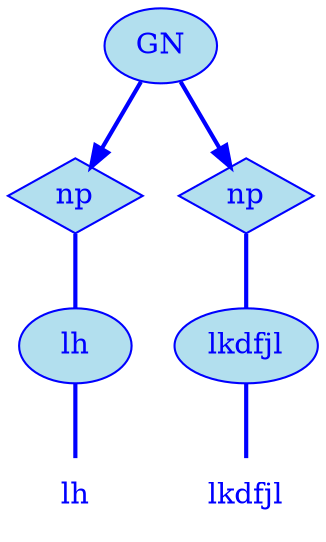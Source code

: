 digraph g {
	graph [bb="0,0,138,252"];
	node [label="\N"];
	graph [_draw_="c 5 -white C 5 -white P 4 0 0 0 252 138 252 138 0 ",
		xdotversion="1.2"];
	"mc1s1_t1#token84" [label=lh, shape=plaintext, fillcolor=lightblue2, fontcolor=blue, pos="27,18", width="0.75", height="0.50", _ldraw_="F 14.000000 11 -Times-Roman c 4 -blue T 27 13 0 13 2 -lh "];
	"mc1s1_W1#wordmc1s1_t1#token" [label=lh, shape=ellipse, fillcolor=lightblue2, fontcolor=blue, pos="27,90", width="0.75", height="0.50", color=blue, style=filled, _draw_="S 6 -filled c 4 -blue C 10 -lightblue2 E 27 90 27 18 ", _ldraw_="F 14.000000 11 -Times-Roman c 4 -blue T 27 85 0 13 2 -lh "];
	"mc1s1_P13#pos" [label=np, shape=diamond, fillcolor=lightblue2, fontcolor=blue, pos="30,162", width="0.75", height="0.50", color=blue, style=filled, _draw_="S 6 -filled c 4 -blue C 10 -lightblue2 P 4 30 180 3 162 30 144 57 162 ", _ldraw_="F 14.000000 11 -Times-Roman c 4 -blue T 30 157 0 17 2 -np "];
	"mc1s1_t3#token87" [label=lkdfjl, shape=plaintext, fillcolor=lightblue2, fontcolor=blue, pos="105,18", width="0.75", height="0.50", _ldraw_="F 14.000000 11 -Times-Roman c 4 -blue T 105 13 0 32 6 -lkdfjl "];
	"mc1s1_W2#wordmc1s1_t3#token" [label=lkdfjl, shape=ellipse, fillcolor=lightblue2, fontcolor=blue, pos="105,90", width="0.92", height="0.50", color=blue, style=filled, _draw_="S 6 -filled c 4 -blue C 10 -lightblue2 E 105 90 33 18 ", _ldraw_="F 14.000000 11 -Times-Roman c 4 -blue T 105 85 0 32 6 -lkdfjl "];
	"mc1s1_P38#pos" [label=np, shape=diamond, fillcolor=lightblue2, fontcolor=blue, pos="103,162", width="0.75", height="0.50", color=blue, style=filled, _draw_="S 6 -filled c 4 -blue C 10 -lightblue2 P 4 103 180 76 162 103 144 130 162 ", _ldraw_="F 14.000000 11 -Times-Roman c 4 -blue T 103 157 0 17 2 -np "];
	"mc1s1_chk0#chunk" [label=GN, fillcolor=lightblue2, fontcolor=blue, pos="66,234", width="0.75", height="0.50", color=blue, style=filled, arrowhead=doubleoctagon, _draw_="S 6 -filled c 4 -blue C 10 -lightblue2 E 66 234 27 18 ", _ldraw_="F 14.000000 11 -Times-Roman c 4 -blue T 66 229 0 22 2 -GN "];
	"mc1s1_W1#wordmc1s1_t1#token" -> "mc1s1_t1#token84" [arrowhead=none, color=blue, fontcolor=blue, style=bold, minlen=1, pos="27,72 27,61 27,47 27,36", _draw_="S 4 -bold c 4 -blue B 4 27 72 27 61 27 47 27 36 "];
	"mc1s1_P13#pos" -> "mc1s1_W1#wordmc1s1_t1#token" [arrowhead=none, color=blue, fontcolor=blue, style=bold, minlen=1, pos="29,144 28,133 28,119 28,108", _draw_="S 4 -bold c 4 -blue B 4 29 144 28 133 28 119 28 108 "];
	"mc1s1_W2#wordmc1s1_t3#token" -> "mc1s1_t3#token87" [arrowhead=none, color=blue, fontcolor=blue, style=bold, minlen=1, pos="105,72 105,61 105,47 105,36", _draw_="S 4 -bold c 4 -blue B 4 105 72 105 61 105 47 105 36 "];
	"mc1s1_P38#pos" -> "mc1s1_W2#wordmc1s1_t3#token" [arrowhead=none, color=blue, fontcolor=blue, style=bold, minlen=1, pos="103,144 104,133 104,119 104,108", _draw_="S 4 -bold c 4 -blue B 4 103 144 104 133 104 119 104 108 "];
	"mc1s1_chk0#chunk" -> "mc1s1_P13#pos" [color=blue, fontcolor=blue, style=bold, minlen=1, pos="e,37,176 57,217 52,207 47,195 42,185", shape=normal, _draw_="S 4 -bold c 4 -blue B 4 57 217 52 207 47 195 42 185 ", _hdraw_="S 5 -solid S 15 -setlinewidth(1) c 4 -blue C 4 -blue P 3 45 183 37 176 39 186 "];
	"mc1s1_chk0#chunk" -> "mc1s1_P38#pos" [color=blue, fontcolor=blue, style=bold, minlen=1, pos="e,96,176 75,217 80,208 86,195 91,185", shape=normal, _draw_="S 4 -bold c 4 -blue B 4 75 217 80 208 86 195 91 185 ", _hdraw_="S 5 -solid S 15 -setlinewidth(1) c 4 -blue C 4 -blue P 3 94 186 96 176 88 183 "];
}
